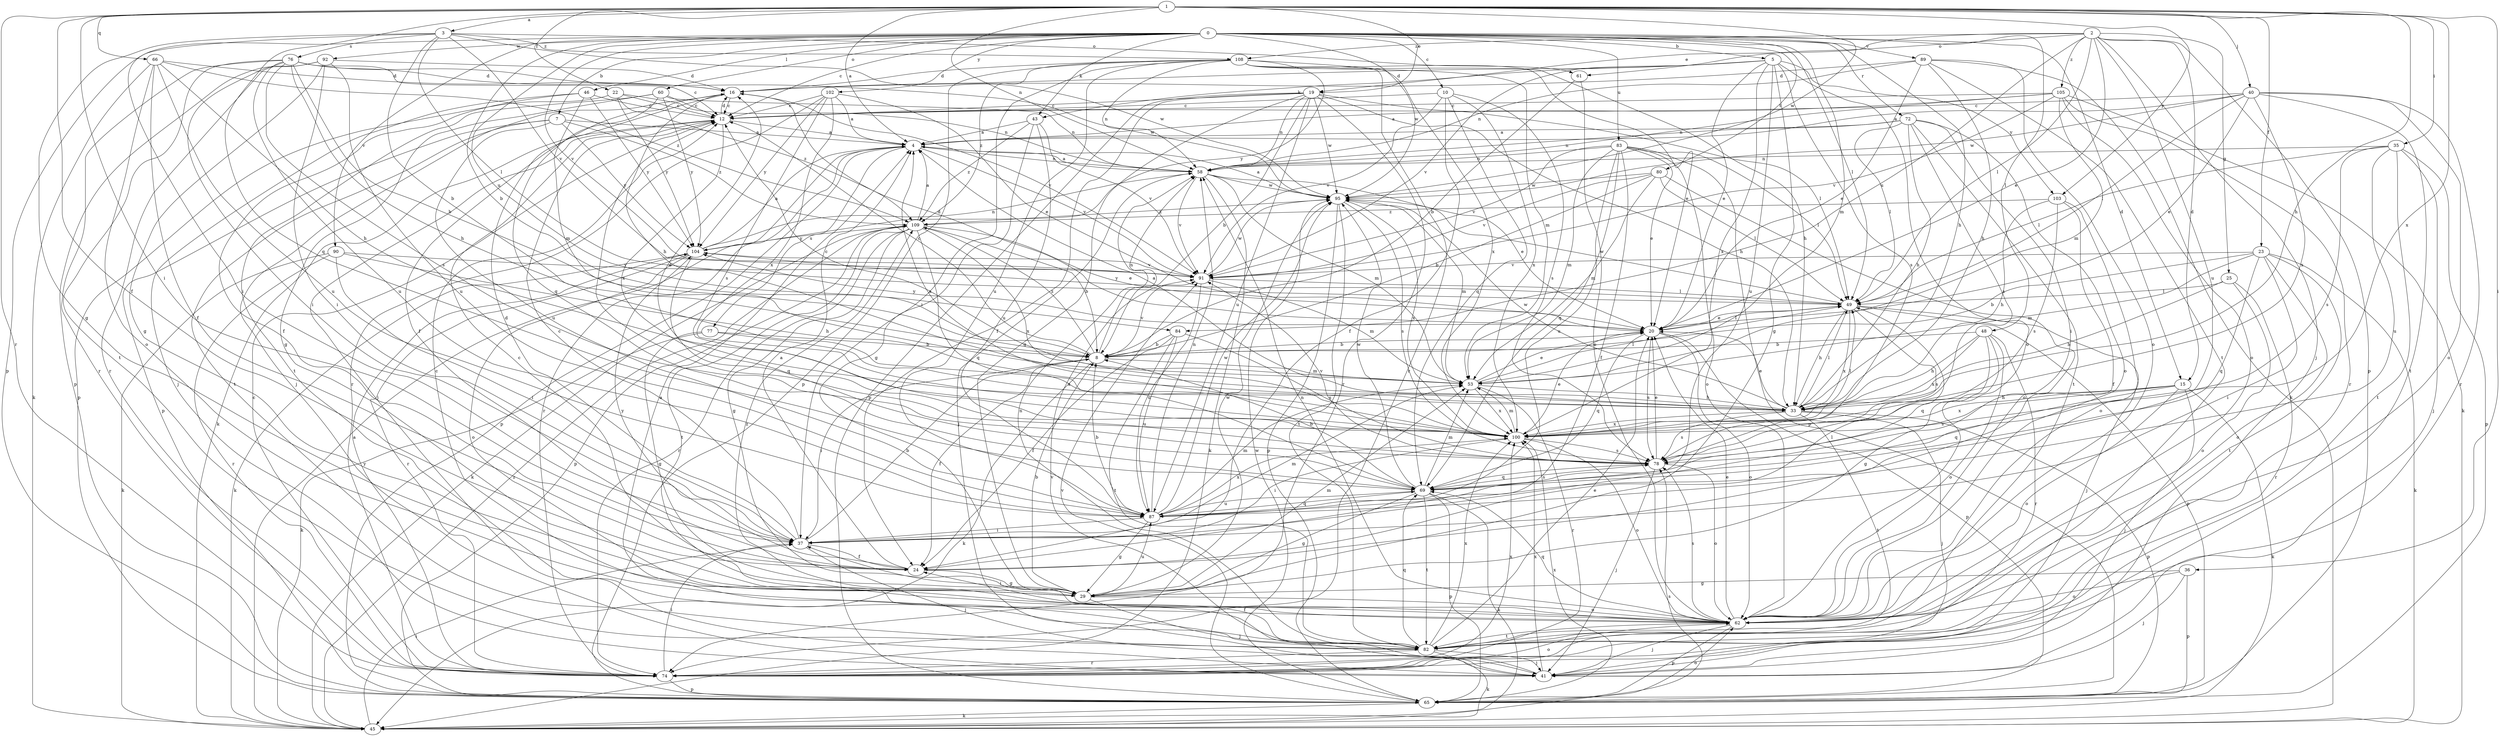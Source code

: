 strict digraph  {
0;
1;
2;
3;
4;
5;
7;
8;
10;
12;
15;
16;
19;
20;
22;
23;
24;
25;
29;
33;
35;
36;
37;
40;
41;
43;
45;
46;
48;
49;
53;
58;
60;
61;
62;
65;
66;
69;
72;
74;
76;
77;
78;
80;
82;
83;
84;
87;
89;
90;
91;
92;
95;
100;
102;
103;
104;
105;
108;
109;
0 -> 5  [label=b];
0 -> 7  [label=b];
0 -> 8  [label=b];
0 -> 10  [label=c];
0 -> 12  [label=c];
0 -> 15  [label=d];
0 -> 33  [label=h];
0 -> 43  [label=k];
0 -> 46  [label=l];
0 -> 48  [label=l];
0 -> 49  [label=l];
0 -> 53  [label=m];
0 -> 60  [label=o];
0 -> 65  [label=p];
0 -> 72  [label=r];
0 -> 80  [label=t];
0 -> 83  [label=u];
0 -> 84  [label=u];
0 -> 89  [label=v];
0 -> 90  [label=v];
0 -> 91  [label=v];
0 -> 92  [label=w];
0 -> 95  [label=w];
0 -> 102  [label=y];
1 -> 3  [label=a];
1 -> 4  [label=a];
1 -> 19  [label=e];
1 -> 22  [label=f];
1 -> 23  [label=f];
1 -> 24  [label=f];
1 -> 33  [label=h];
1 -> 35  [label=i];
1 -> 36  [label=i];
1 -> 37  [label=i];
1 -> 40  [label=j];
1 -> 58  [label=n];
1 -> 66  [label=q];
1 -> 69  [label=q];
1 -> 74  [label=r];
1 -> 95  [label=w];
1 -> 100  [label=x];
1 -> 103  [label=y];
2 -> 15  [label=d];
2 -> 19  [label=e];
2 -> 20  [label=e];
2 -> 25  [label=g];
2 -> 41  [label=j];
2 -> 49  [label=l];
2 -> 61  [label=o];
2 -> 65  [label=p];
2 -> 84  [label=u];
2 -> 87  [label=u];
2 -> 105  [label=z];
2 -> 108  [label=z];
3 -> 8  [label=b];
3 -> 29  [label=g];
3 -> 37  [label=i];
3 -> 49  [label=l];
3 -> 61  [label=o];
3 -> 76  [label=s];
3 -> 91  [label=v];
3 -> 95  [label=w];
3 -> 108  [label=z];
4 -> 58  [label=n];
4 -> 65  [label=p];
4 -> 74  [label=r];
4 -> 77  [label=s];
4 -> 91  [label=v];
5 -> 16  [label=d];
5 -> 20  [label=e];
5 -> 29  [label=g];
5 -> 43  [label=k];
5 -> 62  [label=o];
5 -> 78  [label=s];
5 -> 87  [label=u];
5 -> 91  [label=v];
5 -> 100  [label=x];
5 -> 103  [label=y];
7 -> 4  [label=a];
7 -> 65  [label=p];
7 -> 82  [label=t];
7 -> 87  [label=u];
7 -> 104  [label=y];
7 -> 109  [label=z];
8 -> 12  [label=c];
8 -> 24  [label=f];
8 -> 37  [label=i];
8 -> 45  [label=k];
8 -> 53  [label=m];
8 -> 58  [label=n];
8 -> 91  [label=v];
8 -> 109  [label=z];
10 -> 12  [label=c];
10 -> 24  [label=f];
10 -> 69  [label=q];
10 -> 78  [label=s];
10 -> 91  [label=v];
10 -> 100  [label=x];
12 -> 4  [label=a];
12 -> 16  [label=d];
12 -> 41  [label=j];
12 -> 45  [label=k];
12 -> 100  [label=x];
15 -> 33  [label=h];
15 -> 41  [label=j];
15 -> 45  [label=k];
15 -> 62  [label=o];
15 -> 69  [label=q];
15 -> 78  [label=s];
15 -> 100  [label=x];
16 -> 12  [label=c];
16 -> 24  [label=f];
16 -> 33  [label=h];
16 -> 41  [label=j];
16 -> 91  [label=v];
19 -> 8  [label=b];
19 -> 12  [label=c];
19 -> 24  [label=f];
19 -> 29  [label=g];
19 -> 33  [label=h];
19 -> 49  [label=l];
19 -> 58  [label=n];
19 -> 65  [label=p];
19 -> 74  [label=r];
19 -> 87  [label=u];
19 -> 95  [label=w];
20 -> 8  [label=b];
20 -> 16  [label=d];
20 -> 49  [label=l];
20 -> 62  [label=o];
20 -> 65  [label=p];
20 -> 69  [label=q];
20 -> 78  [label=s];
20 -> 104  [label=y];
22 -> 12  [label=c];
22 -> 58  [label=n];
22 -> 65  [label=p];
22 -> 104  [label=y];
22 -> 109  [label=z];
23 -> 8  [label=b];
23 -> 37  [label=i];
23 -> 45  [label=k];
23 -> 53  [label=m];
23 -> 62  [label=o];
23 -> 69  [label=q];
23 -> 82  [label=t];
23 -> 91  [label=v];
24 -> 4  [label=a];
24 -> 29  [label=g];
24 -> 49  [label=l];
24 -> 104  [label=y];
25 -> 33  [label=h];
25 -> 49  [label=l];
25 -> 62  [label=o];
25 -> 74  [label=r];
29 -> 8  [label=b];
29 -> 12  [label=c];
29 -> 41  [label=j];
29 -> 53  [label=m];
29 -> 62  [label=o];
29 -> 87  [label=u];
29 -> 95  [label=w];
33 -> 4  [label=a];
33 -> 20  [label=e];
33 -> 41  [label=j];
33 -> 49  [label=l];
33 -> 65  [label=p];
33 -> 78  [label=s];
33 -> 82  [label=t];
33 -> 95  [label=w];
33 -> 100  [label=x];
35 -> 41  [label=j];
35 -> 49  [label=l];
35 -> 58  [label=n];
35 -> 65  [label=p];
35 -> 78  [label=s];
35 -> 82  [label=t];
35 -> 87  [label=u];
36 -> 29  [label=g];
36 -> 41  [label=j];
36 -> 62  [label=o];
36 -> 65  [label=p];
37 -> 8  [label=b];
37 -> 12  [label=c];
37 -> 16  [label=d];
37 -> 24  [label=f];
37 -> 41  [label=j];
37 -> 53  [label=m];
40 -> 4  [label=a];
40 -> 12  [label=c];
40 -> 20  [label=e];
40 -> 49  [label=l];
40 -> 62  [label=o];
40 -> 74  [label=r];
40 -> 82  [label=t];
40 -> 95  [label=w];
40 -> 100  [label=x];
41 -> 91  [label=v];
41 -> 100  [label=x];
43 -> 4  [label=a];
43 -> 29  [label=g];
43 -> 87  [label=u];
43 -> 91  [label=v];
43 -> 109  [label=z];
45 -> 4  [label=a];
45 -> 37  [label=i];
45 -> 78  [label=s];
45 -> 109  [label=z];
46 -> 12  [label=c];
46 -> 24  [label=f];
46 -> 41  [label=j];
46 -> 53  [label=m];
46 -> 104  [label=y];
48 -> 8  [label=b];
48 -> 29  [label=g];
48 -> 33  [label=h];
48 -> 62  [label=o];
48 -> 69  [label=q];
48 -> 74  [label=r];
48 -> 100  [label=x];
49 -> 20  [label=e];
49 -> 33  [label=h];
49 -> 41  [label=j];
49 -> 65  [label=p];
49 -> 78  [label=s];
49 -> 95  [label=w];
49 -> 100  [label=x];
49 -> 104  [label=y];
53 -> 12  [label=c];
53 -> 20  [label=e];
53 -> 33  [label=h];
53 -> 49  [label=l];
53 -> 74  [label=r];
53 -> 100  [label=x];
58 -> 4  [label=a];
58 -> 20  [label=e];
58 -> 41  [label=j];
58 -> 45  [label=k];
58 -> 53  [label=m];
58 -> 91  [label=v];
58 -> 95  [label=w];
60 -> 12  [label=c];
60 -> 29  [label=g];
60 -> 58  [label=n];
60 -> 69  [label=q];
60 -> 82  [label=t];
60 -> 104  [label=y];
61 -> 8  [label=b];
61 -> 62  [label=o];
62 -> 12  [label=c];
62 -> 20  [label=e];
62 -> 37  [label=i];
62 -> 41  [label=j];
62 -> 58  [label=n];
62 -> 65  [label=p];
62 -> 69  [label=q];
62 -> 78  [label=s];
62 -> 82  [label=t];
62 -> 109  [label=z];
65 -> 45  [label=k];
65 -> 62  [label=o];
65 -> 91  [label=v];
65 -> 95  [label=w];
65 -> 100  [label=x];
66 -> 16  [label=d];
66 -> 24  [label=f];
66 -> 33  [label=h];
66 -> 45  [label=k];
66 -> 62  [label=o];
66 -> 87  [label=u];
66 -> 109  [label=z];
69 -> 8  [label=b];
69 -> 29  [label=g];
69 -> 45  [label=k];
69 -> 53  [label=m];
69 -> 65  [label=p];
69 -> 78  [label=s];
69 -> 82  [label=t];
69 -> 87  [label=u];
69 -> 95  [label=w];
72 -> 4  [label=a];
72 -> 33  [label=h];
72 -> 37  [label=i];
72 -> 49  [label=l];
72 -> 58  [label=n];
72 -> 62  [label=o];
72 -> 78  [label=s];
72 -> 82  [label=t];
74 -> 12  [label=c];
74 -> 37  [label=i];
74 -> 62  [label=o];
74 -> 65  [label=p];
74 -> 100  [label=x];
74 -> 104  [label=y];
76 -> 8  [label=b];
76 -> 12  [label=c];
76 -> 16  [label=d];
76 -> 33  [label=h];
76 -> 37  [label=i];
76 -> 74  [label=r];
76 -> 78  [label=s];
76 -> 82  [label=t];
76 -> 87  [label=u];
76 -> 95  [label=w];
77 -> 8  [label=b];
77 -> 29  [label=g];
77 -> 45  [label=k];
77 -> 100  [label=x];
78 -> 20  [label=e];
78 -> 41  [label=j];
78 -> 62  [label=o];
78 -> 69  [label=q];
78 -> 91  [label=v];
80 -> 8  [label=b];
80 -> 49  [label=l];
80 -> 53  [label=m];
80 -> 62  [label=o];
80 -> 91  [label=v];
80 -> 95  [label=w];
82 -> 4  [label=a];
82 -> 20  [label=e];
82 -> 24  [label=f];
82 -> 41  [label=j];
82 -> 45  [label=k];
82 -> 58  [label=n];
82 -> 69  [label=q];
82 -> 74  [label=r];
82 -> 100  [label=x];
83 -> 20  [label=e];
83 -> 24  [label=f];
83 -> 49  [label=l];
83 -> 53  [label=m];
83 -> 58  [label=n];
83 -> 62  [label=o];
83 -> 65  [label=p];
83 -> 69  [label=q];
83 -> 87  [label=u];
83 -> 91  [label=v];
84 -> 8  [label=b];
84 -> 24  [label=f];
84 -> 78  [label=s];
84 -> 82  [label=t];
84 -> 87  [label=u];
87 -> 8  [label=b];
87 -> 29  [label=g];
87 -> 37  [label=i];
87 -> 53  [label=m];
87 -> 58  [label=n];
87 -> 69  [label=q];
87 -> 95  [label=w];
87 -> 100  [label=x];
89 -> 16  [label=d];
89 -> 20  [label=e];
89 -> 33  [label=h];
89 -> 45  [label=k];
89 -> 58  [label=n];
89 -> 62  [label=o];
89 -> 82  [label=t];
90 -> 33  [label=h];
90 -> 37  [label=i];
90 -> 45  [label=k];
90 -> 74  [label=r];
90 -> 91  [label=v];
91 -> 49  [label=l];
91 -> 53  [label=m];
91 -> 87  [label=u];
91 -> 95  [label=w];
92 -> 16  [label=d];
92 -> 29  [label=g];
92 -> 37  [label=i];
92 -> 65  [label=p];
92 -> 74  [label=r];
92 -> 87  [label=u];
95 -> 4  [label=a];
95 -> 53  [label=m];
95 -> 65  [label=p];
95 -> 78  [label=s];
95 -> 82  [label=t];
95 -> 100  [label=x];
95 -> 109  [label=z];
100 -> 4  [label=a];
100 -> 12  [label=c];
100 -> 16  [label=d];
100 -> 20  [label=e];
100 -> 37  [label=i];
100 -> 49  [label=l];
100 -> 53  [label=m];
100 -> 62  [label=o];
100 -> 78  [label=s];
102 -> 4  [label=a];
102 -> 12  [label=c];
102 -> 20  [label=e];
102 -> 74  [label=r];
102 -> 78  [label=s];
102 -> 100  [label=x];
102 -> 104  [label=y];
103 -> 24  [label=f];
103 -> 33  [label=h];
103 -> 62  [label=o];
103 -> 78  [label=s];
103 -> 109  [label=z];
104 -> 4  [label=a];
104 -> 45  [label=k];
104 -> 58  [label=n];
104 -> 62  [label=o];
104 -> 69  [label=q];
104 -> 74  [label=r];
104 -> 91  [label=v];
105 -> 4  [label=a];
105 -> 12  [label=c];
105 -> 45  [label=k];
105 -> 53  [label=m];
105 -> 58  [label=n];
105 -> 62  [label=o];
105 -> 74  [label=r];
105 -> 91  [label=v];
108 -> 16  [label=d];
108 -> 20  [label=e];
108 -> 33  [label=h];
108 -> 37  [label=i];
108 -> 53  [label=m];
108 -> 58  [label=n];
108 -> 65  [label=p];
108 -> 74  [label=r];
108 -> 87  [label=u];
108 -> 100  [label=x];
108 -> 104  [label=y];
108 -> 109  [label=z];
109 -> 4  [label=a];
109 -> 8  [label=b];
109 -> 20  [label=e];
109 -> 29  [label=g];
109 -> 45  [label=k];
109 -> 65  [label=p];
109 -> 69  [label=q];
109 -> 74  [label=r];
109 -> 82  [label=t];
109 -> 100  [label=x];
109 -> 104  [label=y];
}
